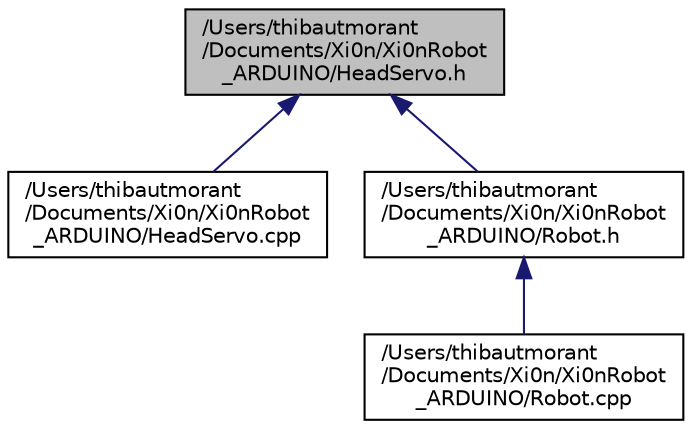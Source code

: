 digraph "/Users/thibautmorant/Documents/Xi0n/Xi0nRobot_ARDUINO/HeadServo.h"
{
  edge [fontname="Helvetica",fontsize="10",labelfontname="Helvetica",labelfontsize="10"];
  node [fontname="Helvetica",fontsize="10",shape=record];
  Node3 [label="/Users/thibautmorant\l/Documents/Xi0n/Xi0nRobot\l_ARDUINO/HeadServo.h",height=0.2,width=0.4,color="black", fillcolor="grey75", style="filled", fontcolor="black"];
  Node3 -> Node4 [dir="back",color="midnightblue",fontsize="10",style="solid",fontname="Helvetica"];
  Node4 [label="/Users/thibautmorant\l/Documents/Xi0n/Xi0nRobot\l_ARDUINO/HeadServo.cpp",height=0.2,width=0.4,color="black", fillcolor="white", style="filled",URL="$_head_servo_8cpp.html"];
  Node3 -> Node5 [dir="back",color="midnightblue",fontsize="10",style="solid",fontname="Helvetica"];
  Node5 [label="/Users/thibautmorant\l/Documents/Xi0n/Xi0nRobot\l_ARDUINO/Robot.h",height=0.2,width=0.4,color="black", fillcolor="white", style="filled",URL="$_robot_8h.html",tooltip="Robot structure&#39;s. "];
  Node5 -> Node6 [dir="back",color="midnightblue",fontsize="10",style="solid",fontname="Helvetica"];
  Node6 [label="/Users/thibautmorant\l/Documents/Xi0n/Xi0nRobot\l_ARDUINO/Robot.cpp",height=0.2,width=0.4,color="black", fillcolor="white", style="filled",URL="$_robot_8cpp.html"];
}
